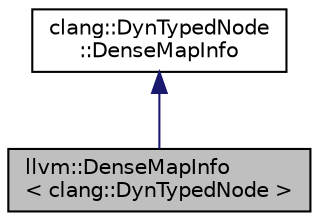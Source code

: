 digraph "llvm::DenseMapInfo&lt; clang::DynTypedNode &gt;"
{
 // LATEX_PDF_SIZE
  bgcolor="transparent";
  edge [fontname="Helvetica",fontsize="10",labelfontname="Helvetica",labelfontsize="10"];
  node [fontname="Helvetica",fontsize="10",shape=record];
  Node1 [label="llvm::DenseMapInfo\l\< clang::DynTypedNode \>",height=0.2,width=0.4,color="black", fillcolor="grey75", style="filled", fontcolor="black",tooltip=" "];
  Node2 -> Node1 [dir="back",color="midnightblue",fontsize="10",style="solid",fontname="Helvetica"];
  Node2 [label="clang::DynTypedNode\l::DenseMapInfo",height=0.2,width=0.4,color="black",URL="$structclang_1_1DynTypedNode_1_1DenseMapInfo.html",tooltip="Hooks for using DynTypedNode as a key in a DenseMap."];
}
